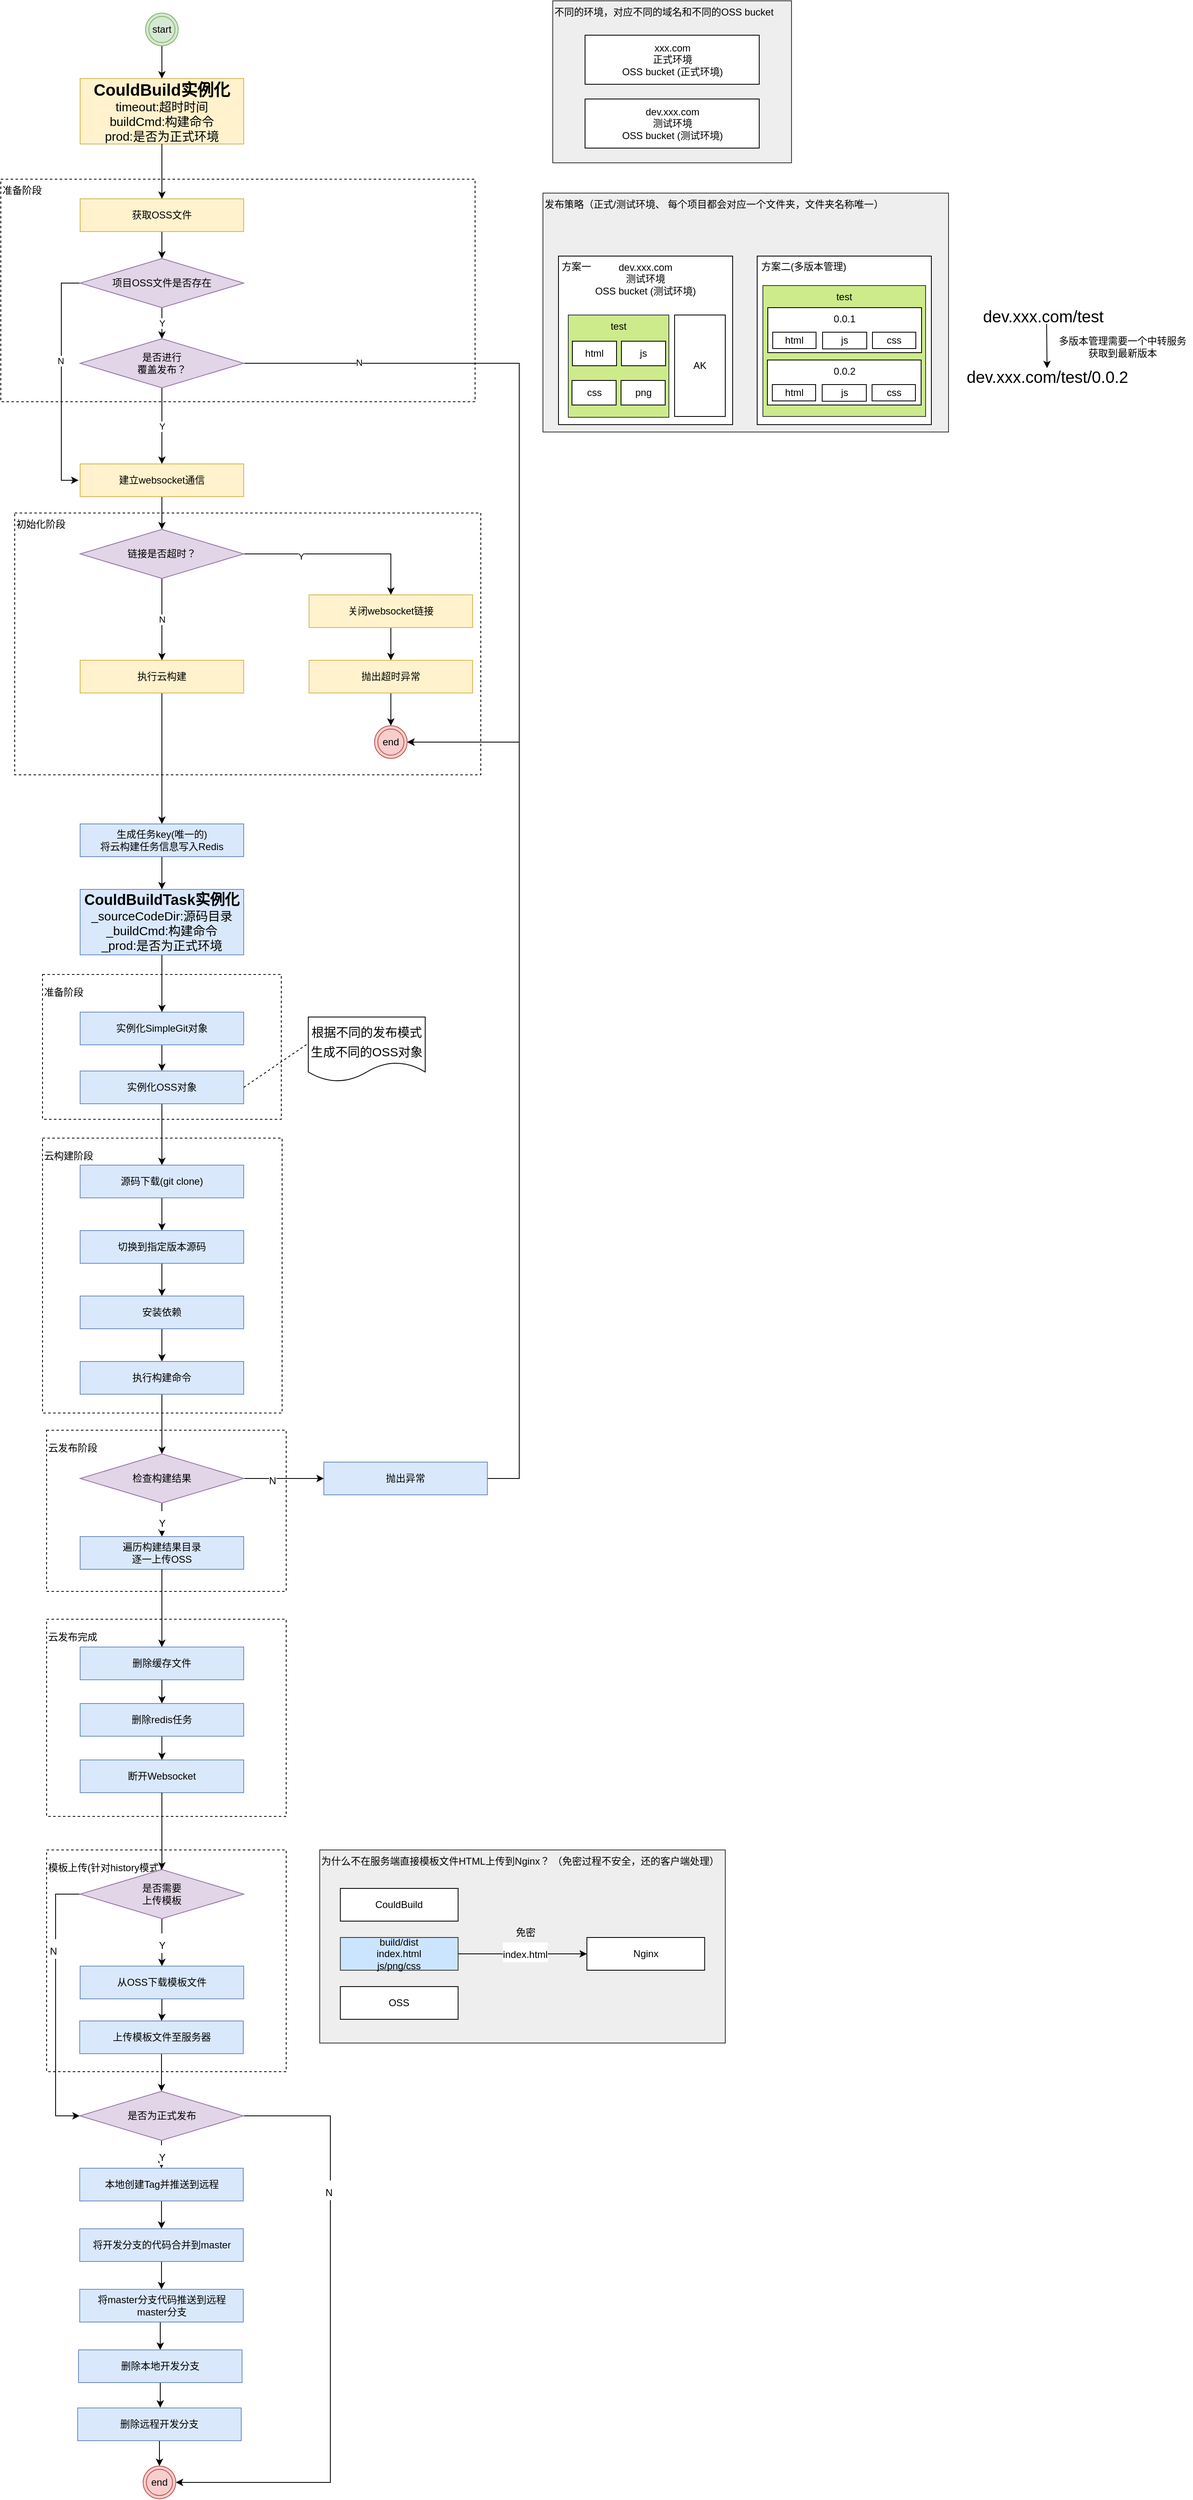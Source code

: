 <mxfile version="13.6.2" type="device" pages="2"><diagram id="IBQZI41ahbL6v4eiihAE" name="Page-1"><mxGraphModel dx="1463" dy="834" grid="0" gridSize="10" guides="1" tooltips="1" connect="1" arrows="1" fold="1" page="1" pageScale="1" pageWidth="827" pageHeight="1169" math="0" shadow="0"><root><mxCell id="0"/><mxCell id="1" parent="0"/><mxCell id="qSnYGOkir1fBpxPiwANk-56" value="&lt;span style=&quot;font-size: 12px&quot;&gt;云发布阶段&lt;/span&gt;" style="rounded=0;whiteSpace=wrap;html=1;dashed=1;fontSize=20;align=left;verticalAlign=top;" vertex="1" parent="1"><mxGeometry x="159" y="1772" width="293" height="197" as="geometry"/></mxCell><mxCell id="qSnYGOkir1fBpxPiwANk-53" value="&lt;font style=&quot;font-size: 12px ; line-height: 0%&quot;&gt;云构建阶段&lt;/font&gt;" style="rounded=0;whiteSpace=wrap;html=1;dashed=1;fontSize=20;align=left;verticalAlign=top;" vertex="1" parent="1"><mxGeometry x="154" y="1415" width="293" height="336" as="geometry"/></mxCell><mxCell id="qSnYGOkir1fBpxPiwANk-46" value="&lt;font style=&quot;font-size: 12px&quot;&gt;准备阶段&lt;/font&gt;" style="rounded=0;whiteSpace=wrap;html=1;fontSize=20;align=left;dashed=1;verticalAlign=top;" vertex="1" parent="1"><mxGeometry x="154" y="1215" width="292" height="177" as="geometry"/></mxCell><mxCell id="qSnYGOkir1fBpxPiwANk-4" value="不同的环境，对应不同的域名和不同的OSS bucket" style="rounded=0;whiteSpace=wrap;html=1;align=left;verticalAlign=top;fillColor=#eeeeee;strokeColor=#36393d;" vertex="1" parent="1"><mxGeometry x="778" y="25" width="292" height="198" as="geometry"/></mxCell><mxCell id="m2YZCSiyMXtV6KDsE4Pd-18" value="初始化阶段" style="rounded=0;whiteSpace=wrap;html=1;align=left;verticalAlign=top;dashed=1;" parent="1" vertex="1"><mxGeometry x="120" y="651" width="570" height="320" as="geometry"/></mxCell><mxCell id="m2YZCSiyMXtV6KDsE4Pd-10" value="" style="edgeStyle=orthogonalEdgeStyle;rounded=0;orthogonalLoop=1;jettySize=auto;html=1;" parent="1" source="m2YZCSiyMXtV6KDsE4Pd-1" target="m2YZCSiyMXtV6KDsE4Pd-2" edge="1"><mxGeometry relative="1" as="geometry"/></mxCell><mxCell id="m2YZCSiyMXtV6KDsE4Pd-1" value="start" style="ellipse;shape=doubleEllipse;whiteSpace=wrap;html=1;aspect=fixed;fillColor=#d5e8d4;strokeColor=#82b366;" parent="1" vertex="1"><mxGeometry x="280" y="40" width="40" height="40" as="geometry"/></mxCell><mxCell id="m2YZCSiyMXtV6KDsE4Pd-2" value="&lt;font&gt;&lt;b style=&quot;font-size: 20px&quot;&gt;CouldBuild实例化&lt;/b&gt;&lt;br&gt;&lt;font style=&quot;font-size: 15px&quot;&gt;timeout:超时时间&lt;br&gt;&lt;/font&gt;&lt;span style=&quot;font-size: 15px&quot;&gt;buildCmd:构建命令&lt;br&gt;&lt;/span&gt;&lt;font style=&quot;font-size: 15px&quot;&gt;prod:是否为正式环境&lt;/font&gt;&lt;br&gt;&lt;/font&gt;" style="rounded=0;whiteSpace=wrap;html=1;fillColor=#fff2cc;strokeColor=#d6b656;" parent="1" vertex="1"><mxGeometry x="200" y="120" width="200" height="80" as="geometry"/></mxCell><mxCell id="m2YZCSiyMXtV6KDsE4Pd-12" value="" style="edgeStyle=orthogonalEdgeStyle;rounded=0;orthogonalLoop=1;jettySize=auto;html=1;" parent="1" source="m2YZCSiyMXtV6KDsE4Pd-3" target="m2YZCSiyMXtV6KDsE4Pd-4" edge="1"><mxGeometry relative="1" as="geometry"/></mxCell><mxCell id="m2YZCSiyMXtV6KDsE4Pd-3" value="建立websocket通信" style="rounded=0;whiteSpace=wrap;html=1;fillColor=#fff2cc;strokeColor=#d6b656;" parent="1" vertex="1"><mxGeometry x="200" y="591" width="200" height="40" as="geometry"/></mxCell><mxCell id="m2YZCSiyMXtV6KDsE4Pd-13" value="N" style="edgeStyle=orthogonalEdgeStyle;rounded=0;orthogonalLoop=1;jettySize=auto;html=1;" parent="1" source="m2YZCSiyMXtV6KDsE4Pd-4" target="m2YZCSiyMXtV6KDsE4Pd-9" edge="1"><mxGeometry relative="1" as="geometry"/></mxCell><mxCell id="m2YZCSiyMXtV6KDsE4Pd-14" style="edgeStyle=orthogonalEdgeStyle;rounded=0;orthogonalLoop=1;jettySize=auto;html=1;exitX=1;exitY=0.5;exitDx=0;exitDy=0;" parent="1" source="m2YZCSiyMXtV6KDsE4Pd-4" target="m2YZCSiyMXtV6KDsE4Pd-5" edge="1"><mxGeometry relative="1" as="geometry"/></mxCell><mxCell id="m2YZCSiyMXtV6KDsE4Pd-17" value="Y" style="edgeLabel;html=1;align=center;verticalAlign=middle;resizable=0;points=[];" parent="m2YZCSiyMXtV6KDsE4Pd-14" vertex="1" connectable="0"><mxGeometry x="-0.393" y="-3" relative="1" as="geometry"><mxPoint as="offset"/></mxGeometry></mxCell><mxCell id="m2YZCSiyMXtV6KDsE4Pd-4" value="链接是否超时？" style="rhombus;whiteSpace=wrap;html=1;fillColor=#e1d5e7;strokeColor=#9673a6;" parent="1" vertex="1"><mxGeometry x="200" y="671" width="200" height="60" as="geometry"/></mxCell><mxCell id="m2YZCSiyMXtV6KDsE4Pd-15" value="" style="edgeStyle=orthogonalEdgeStyle;rounded=0;orthogonalLoop=1;jettySize=auto;html=1;" parent="1" source="m2YZCSiyMXtV6KDsE4Pd-5" target="m2YZCSiyMXtV6KDsE4Pd-6" edge="1"><mxGeometry relative="1" as="geometry"/></mxCell><mxCell id="m2YZCSiyMXtV6KDsE4Pd-5" value="关闭websocket链接" style="rounded=0;whiteSpace=wrap;html=1;fillColor=#fff2cc;strokeColor=#d6b656;" parent="1" vertex="1"><mxGeometry x="480" y="751" width="200" height="40" as="geometry"/></mxCell><mxCell id="m2YZCSiyMXtV6KDsE4Pd-16" value="" style="edgeStyle=orthogonalEdgeStyle;rounded=0;orthogonalLoop=1;jettySize=auto;html=1;" parent="1" source="m2YZCSiyMXtV6KDsE4Pd-6" target="m2YZCSiyMXtV6KDsE4Pd-7" edge="1"><mxGeometry relative="1" as="geometry"/></mxCell><mxCell id="m2YZCSiyMXtV6KDsE4Pd-6" value="抛出超时异常" style="rounded=0;whiteSpace=wrap;html=1;fillColor=#fff2cc;strokeColor=#d6b656;" parent="1" vertex="1"><mxGeometry x="480" y="831" width="200" height="40" as="geometry"/></mxCell><mxCell id="m2YZCSiyMXtV6KDsE4Pd-7" value="end" style="ellipse;shape=doubleEllipse;whiteSpace=wrap;html=1;aspect=fixed;fillColor=#f8cecc;strokeColor=#b85450;" parent="1" vertex="1"><mxGeometry x="560" y="911" width="40" height="40" as="geometry"/></mxCell><mxCell id="m2YZCSiyMXtV6KDsE4Pd-27" style="edgeStyle=orthogonalEdgeStyle;rounded=0;orthogonalLoop=1;jettySize=auto;html=1;exitX=0.5;exitY=1;exitDx=0;exitDy=0;" parent="1" source="m2YZCSiyMXtV6KDsE4Pd-9" target="m2YZCSiyMXtV6KDsE4Pd-19" edge="1"><mxGeometry relative="1" as="geometry"/></mxCell><mxCell id="m2YZCSiyMXtV6KDsE4Pd-9" value="执行云构建" style="rounded=0;whiteSpace=wrap;html=1;fillColor=#fff2cc;strokeColor=#d6b656;" parent="1" vertex="1"><mxGeometry x="200" y="831" width="200" height="40" as="geometry"/></mxCell><mxCell id="m2YZCSiyMXtV6KDsE4Pd-28" value="" style="edgeStyle=orthogonalEdgeStyle;rounded=0;orthogonalLoop=1;jettySize=auto;html=1;" parent="1" source="m2YZCSiyMXtV6KDsE4Pd-19" target="m2YZCSiyMXtV6KDsE4Pd-20" edge="1"><mxGeometry relative="1" as="geometry"/></mxCell><mxCell id="m2YZCSiyMXtV6KDsE4Pd-19" value="生成任务key(唯一的)&lt;br&gt;将云构建任务信息写入Redis" style="rounded=0;whiteSpace=wrap;html=1;fillColor=#dae8fc;strokeColor=#6c8ebf;" parent="1" vertex="1"><mxGeometry x="200" y="1031" width="200" height="40" as="geometry"/></mxCell><mxCell id="m2YZCSiyMXtV6KDsE4Pd-29" value="" style="edgeStyle=orthogonalEdgeStyle;rounded=0;orthogonalLoop=1;jettySize=auto;html=1;" parent="1" source="m2YZCSiyMXtV6KDsE4Pd-20" target="m2YZCSiyMXtV6KDsE4Pd-21" edge="1"><mxGeometry relative="1" as="geometry"/></mxCell><mxCell id="m2YZCSiyMXtV6KDsE4Pd-20" value="&lt;font&gt;&lt;b&gt;&lt;font style=&quot;font-size: 18px&quot;&gt;CouldBuildTask实例化&lt;/font&gt;&lt;/b&gt;&lt;br&gt;&lt;font style=&quot;font-size: 15px&quot;&gt;_sourceCodeDir:源码目录&lt;br&gt;&lt;/font&gt;&lt;span style=&quot;font-size: 15px&quot;&gt;_buildCmd:构建命令&lt;br&gt;&lt;/span&gt;&lt;font style=&quot;font-size: 15px&quot;&gt;_prod:是否为正式环境&lt;/font&gt;&lt;br&gt;&lt;/font&gt;" style="rounded=0;whiteSpace=wrap;html=1;fillColor=#dae8fc;strokeColor=#6c8ebf;" parent="1" vertex="1"><mxGeometry x="200" y="1111" width="200" height="80" as="geometry"/></mxCell><mxCell id="qSnYGOkir1fBpxPiwANk-52" style="edgeStyle=orthogonalEdgeStyle;rounded=0;orthogonalLoop=1;jettySize=auto;html=1;entryX=0.5;entryY=0;entryDx=0;entryDy=0;fontSize=20;" edge="1" parent="1" source="m2YZCSiyMXtV6KDsE4Pd-21" target="qSnYGOkir1fBpxPiwANk-44"><mxGeometry relative="1" as="geometry"/></mxCell><mxCell id="m2YZCSiyMXtV6KDsE4Pd-21" value="实例化SimpleGit对象" style="rounded=0;whiteSpace=wrap;html=1;fillColor=#dae8fc;strokeColor=#6c8ebf;" parent="1" vertex="1"><mxGeometry x="200" y="1261" width="200" height="40" as="geometry"/></mxCell><mxCell id="m2YZCSiyMXtV6KDsE4Pd-31" value="" style="edgeStyle=orthogonalEdgeStyle;rounded=0;orthogonalLoop=1;jettySize=auto;html=1;" parent="1" source="m2YZCSiyMXtV6KDsE4Pd-22" target="m2YZCSiyMXtV6KDsE4Pd-23" edge="1"><mxGeometry relative="1" as="geometry"/></mxCell><mxCell id="m2YZCSiyMXtV6KDsE4Pd-22" value="源码下载(git clone)" style="rounded=0;whiteSpace=wrap;html=1;fillColor=#dae8fc;strokeColor=#6c8ebf;" parent="1" vertex="1"><mxGeometry x="200" y="1448" width="200" height="40" as="geometry"/></mxCell><mxCell id="m2YZCSiyMXtV6KDsE4Pd-32" value="" style="edgeStyle=orthogonalEdgeStyle;rounded=0;orthogonalLoop=1;jettySize=auto;html=1;" parent="1" source="m2YZCSiyMXtV6KDsE4Pd-23" target="m2YZCSiyMXtV6KDsE4Pd-24" edge="1"><mxGeometry relative="1" as="geometry"/></mxCell><mxCell id="m2YZCSiyMXtV6KDsE4Pd-23" value="切换到指定版本源码" style="rounded=0;whiteSpace=wrap;html=1;fillColor=#dae8fc;strokeColor=#6c8ebf;" parent="1" vertex="1"><mxGeometry x="200" y="1528" width="200" height="40" as="geometry"/></mxCell><mxCell id="m2YZCSiyMXtV6KDsE4Pd-33" value="" style="edgeStyle=orthogonalEdgeStyle;rounded=0;orthogonalLoop=1;jettySize=auto;html=1;" parent="1" source="m2YZCSiyMXtV6KDsE4Pd-24" target="m2YZCSiyMXtV6KDsE4Pd-25" edge="1"><mxGeometry relative="1" as="geometry"/></mxCell><mxCell id="m2YZCSiyMXtV6KDsE4Pd-24" value="安装依赖" style="rounded=0;whiteSpace=wrap;html=1;fillColor=#dae8fc;strokeColor=#6c8ebf;" parent="1" vertex="1"><mxGeometry x="200" y="1608" width="200" height="40" as="geometry"/></mxCell><mxCell id="qSnYGOkir1fBpxPiwANk-57" style="edgeStyle=orthogonalEdgeStyle;rounded=0;orthogonalLoop=1;jettySize=auto;html=1;fontSize=20;" edge="1" parent="1" source="m2YZCSiyMXtV6KDsE4Pd-25" target="qSnYGOkir1fBpxPiwANk-54"><mxGeometry relative="1" as="geometry"/></mxCell><mxCell id="m2YZCSiyMXtV6KDsE4Pd-25" value="执行构建命令" style="rounded=0;whiteSpace=wrap;html=1;fillColor=#dae8fc;strokeColor=#6c8ebf;" parent="1" vertex="1"><mxGeometry x="200" y="1688" width="200" height="40" as="geometry"/></mxCell><mxCell id="qSnYGOkir1fBpxPiwANk-1" value="xxx.com&lt;br&gt;正式环境&lt;br&gt;OSS bucket (正式环境)" style="rounded=0;whiteSpace=wrap;html=1;" vertex="1" parent="1"><mxGeometry x="817.5" y="67" width="213" height="60" as="geometry"/></mxCell><mxCell id="qSnYGOkir1fBpxPiwANk-3" value="dev.xxx.com&lt;br&gt;测试环境&lt;br&gt;OSS bucket (测试环境)" style="rounded=0;whiteSpace=wrap;html=1;" vertex="1" parent="1"><mxGeometry x="817.5" y="145" width="213" height="60" as="geometry"/></mxCell><mxCell id="qSnYGOkir1fBpxPiwANk-5" value="准备阶段" style="rounded=0;whiteSpace=wrap;html=1;align=left;verticalAlign=top;dashed=1;" vertex="1" parent="1"><mxGeometry x="103" y="243" width="580" height="272" as="geometry"/></mxCell><mxCell id="qSnYGOkir1fBpxPiwANk-11" value="" style="edgeStyle=orthogonalEdgeStyle;rounded=0;orthogonalLoop=1;jettySize=auto;html=1;" edge="1" parent="1" source="qSnYGOkir1fBpxPiwANk-6" target="qSnYGOkir1fBpxPiwANk-8"><mxGeometry relative="1" as="geometry"/></mxCell><mxCell id="qSnYGOkir1fBpxPiwANk-6" value="获取OSS文件" style="rounded=0;whiteSpace=wrap;html=1;fillColor=#fff2cc;strokeColor=#d6b656;" vertex="1" parent="1"><mxGeometry x="200" y="267" width="200" height="40" as="geometry"/></mxCell><mxCell id="qSnYGOkir1fBpxPiwANk-7" style="edgeStyle=orthogonalEdgeStyle;rounded=0;orthogonalLoop=1;jettySize=auto;html=1;entryX=0.5;entryY=0;entryDx=0;entryDy=0;" edge="1" parent="1" source="m2YZCSiyMXtV6KDsE4Pd-2" target="qSnYGOkir1fBpxPiwANk-6"><mxGeometry relative="1" as="geometry"/></mxCell><mxCell id="qSnYGOkir1fBpxPiwANk-10" value="Y" style="edgeStyle=orthogonalEdgeStyle;rounded=0;orthogonalLoop=1;jettySize=auto;html=1;" edge="1" parent="1" source="qSnYGOkir1fBpxPiwANk-8" target="qSnYGOkir1fBpxPiwANk-9"><mxGeometry relative="1" as="geometry"/></mxCell><mxCell id="qSnYGOkir1fBpxPiwANk-12" style="edgeStyle=orthogonalEdgeStyle;rounded=0;orthogonalLoop=1;jettySize=auto;html=1;" edge="1" parent="1" source="qSnYGOkir1fBpxPiwANk-8"><mxGeometry relative="1" as="geometry"><mxPoint x="198" y="611" as="targetPoint"/><Array as="points"><mxPoint x="177" y="370"/><mxPoint x="177" y="611"/><mxPoint x="198" y="611"/></Array></mxGeometry></mxCell><mxCell id="qSnYGOkir1fBpxPiwANk-14" value="N" style="edgeLabel;html=1;align=center;verticalAlign=middle;resizable=0;points=[];" vertex="1" connectable="0" parent="qSnYGOkir1fBpxPiwANk-12"><mxGeometry x="-0.177" y="-1" relative="1" as="geometry"><mxPoint as="offset"/></mxGeometry></mxCell><mxCell id="qSnYGOkir1fBpxPiwANk-8" value="项目OSS文件是否存在" style="rhombus;whiteSpace=wrap;html=1;fillColor=#e1d5e7;strokeColor=#9673a6;" vertex="1" parent="1"><mxGeometry x="200" y="340" width="200" height="60" as="geometry"/></mxCell><mxCell id="qSnYGOkir1fBpxPiwANk-13" value="Y" style="edgeStyle=orthogonalEdgeStyle;rounded=0;orthogonalLoop=1;jettySize=auto;html=1;entryX=0.5;entryY=0;entryDx=0;entryDy=0;" edge="1" parent="1" source="qSnYGOkir1fBpxPiwANk-9" target="m2YZCSiyMXtV6KDsE4Pd-3"><mxGeometry relative="1" as="geometry"/></mxCell><mxCell id="qSnYGOkir1fBpxPiwANk-15" style="edgeStyle=orthogonalEdgeStyle;rounded=0;orthogonalLoop=1;jettySize=auto;html=1;entryX=1;entryY=0.5;entryDx=0;entryDy=0;" edge="1" parent="1" source="qSnYGOkir1fBpxPiwANk-9" target="m2YZCSiyMXtV6KDsE4Pd-7"><mxGeometry relative="1" as="geometry"><Array as="points"><mxPoint x="737" y="468"/><mxPoint x="737" y="931"/></Array></mxGeometry></mxCell><mxCell id="qSnYGOkir1fBpxPiwANk-16" value="N" style="edgeLabel;html=1;align=center;verticalAlign=middle;resizable=0;points=[];" vertex="1" connectable="0" parent="qSnYGOkir1fBpxPiwANk-15"><mxGeometry x="-0.7" y="1" relative="1" as="geometry"><mxPoint as="offset"/></mxGeometry></mxCell><mxCell id="qSnYGOkir1fBpxPiwANk-9" value="是否进行&lt;br&gt;覆盖发布？" style="rhombus;whiteSpace=wrap;html=1;fillColor=#e1d5e7;strokeColor=#9673a6;" vertex="1" parent="1"><mxGeometry x="200" y="438" width="200" height="60" as="geometry"/></mxCell><mxCell id="qSnYGOkir1fBpxPiwANk-17" value="发布策略（正式/测试环境、 每个项目都会对应一个文件夹，文件夹名称唯一）" style="rounded=0;whiteSpace=wrap;html=1;align=left;verticalAlign=top;fillColor=#eeeeee;strokeColor=#36393d;" vertex="1" parent="1"><mxGeometry x="766" y="260" width="496" height="292" as="geometry"/></mxCell><mxCell id="qSnYGOkir1fBpxPiwANk-18" value="dev.xxx.com&lt;br&gt;测试环境&lt;br&gt;OSS bucket (测试环境)" style="rounded=0;whiteSpace=wrap;html=1;verticalAlign=top;align=center;" vertex="1" parent="1"><mxGeometry x="785" y="337" width="213" height="206" as="geometry"/></mxCell><mxCell id="qSnYGOkir1fBpxPiwANk-19" value="方案一" style="text;html=1;strokeColor=none;fillColor=none;align=center;verticalAlign=middle;whiteSpace=wrap;rounded=0;" vertex="1" parent="1"><mxGeometry x="787" y="340" width="40" height="20" as="geometry"/></mxCell><mxCell id="qSnYGOkir1fBpxPiwANk-20" value="test" style="rounded=0;whiteSpace=wrap;html=1;align=center;verticalAlign=top;fillColor=#cdeb8b;strokeColor=#36393d;" vertex="1" parent="1"><mxGeometry x="797" y="409" width="123" height="125" as="geometry"/></mxCell><mxCell id="qSnYGOkir1fBpxPiwANk-21" value="html" style="rounded=0;whiteSpace=wrap;html=1;align=center;" vertex="1" parent="1"><mxGeometry x="802" y="441" width="54" height="30" as="geometry"/></mxCell><mxCell id="qSnYGOkir1fBpxPiwANk-22" value="js" style="rounded=0;whiteSpace=wrap;html=1;align=center;" vertex="1" parent="1"><mxGeometry x="862" y="441" width="54" height="30" as="geometry"/></mxCell><mxCell id="qSnYGOkir1fBpxPiwANk-23" value="css" style="rounded=0;whiteSpace=wrap;html=1;align=center;" vertex="1" parent="1"><mxGeometry x="801.5" y="489" width="54" height="30" as="geometry"/></mxCell><mxCell id="qSnYGOkir1fBpxPiwANk-24" value="png" style="rounded=0;whiteSpace=wrap;html=1;align=center;" vertex="1" parent="1"><mxGeometry x="861.5" y="489" width="54" height="30" as="geometry"/></mxCell><mxCell id="qSnYGOkir1fBpxPiwANk-25" value="AK" style="rounded=0;whiteSpace=wrap;html=1;align=center;" vertex="1" parent="1"><mxGeometry x="927" y="409" width="62" height="124" as="geometry"/></mxCell><mxCell id="qSnYGOkir1fBpxPiwANk-26" value="" style="rounded=0;whiteSpace=wrap;html=1;verticalAlign=top;align=center;" vertex="1" parent="1"><mxGeometry x="1028" y="337" width="213" height="206" as="geometry"/></mxCell><mxCell id="qSnYGOkir1fBpxPiwANk-27" value="方案二(多版本管理)" style="text;html=1;strokeColor=none;fillColor=none;align=left;verticalAlign=middle;whiteSpace=wrap;rounded=0;" vertex="1" parent="1"><mxGeometry x="1030.5" y="340" width="208.5" height="20" as="geometry"/></mxCell><mxCell id="qSnYGOkir1fBpxPiwANk-28" value="test" style="rounded=0;whiteSpace=wrap;html=1;align=center;verticalAlign=top;fillColor=#cdeb8b;strokeColor=#36393d;" vertex="1" parent="1"><mxGeometry x="1035" y="373" width="199" height="160" as="geometry"/></mxCell><mxCell id="qSnYGOkir1fBpxPiwANk-30" value="0.0.1" style="rounded=0;whiteSpace=wrap;html=1;align=center;verticalAlign=top;" vertex="1" parent="1"><mxGeometry x="1041" y="400" width="188" height="55" as="geometry"/></mxCell><mxCell id="qSnYGOkir1fBpxPiwANk-32" value="html" style="rounded=0;whiteSpace=wrap;html=1;align=center;" vertex="1" parent="1"><mxGeometry x="1047" y="430" width="53" height="20" as="geometry"/></mxCell><mxCell id="qSnYGOkir1fBpxPiwANk-33" value="js" style="rounded=0;whiteSpace=wrap;html=1;align=center;" vertex="1" parent="1"><mxGeometry x="1108" y="430" width="54" height="20.38" as="geometry"/></mxCell><mxCell id="qSnYGOkir1fBpxPiwANk-34" value="css" style="rounded=0;whiteSpace=wrap;html=1;align=center;" vertex="1" parent="1"><mxGeometry x="1169" y="430" width="53" height="20" as="geometry"/></mxCell><mxCell id="qSnYGOkir1fBpxPiwANk-36" value="0.0.2" style="rounded=0;whiteSpace=wrap;html=1;align=center;verticalAlign=top;" vertex="1" parent="1"><mxGeometry x="1040.5" y="464" width="188" height="55" as="geometry"/></mxCell><mxCell id="qSnYGOkir1fBpxPiwANk-37" value="html" style="rounded=0;whiteSpace=wrap;html=1;align=center;" vertex="1" parent="1"><mxGeometry x="1046.5" y="494" width="53" height="20" as="geometry"/></mxCell><mxCell id="qSnYGOkir1fBpxPiwANk-38" value="js" style="rounded=0;whiteSpace=wrap;html=1;align=center;" vertex="1" parent="1"><mxGeometry x="1107.5" y="494" width="54" height="20.38" as="geometry"/></mxCell><mxCell id="qSnYGOkir1fBpxPiwANk-39" value="css" style="rounded=0;whiteSpace=wrap;html=1;align=center;" vertex="1" parent="1"><mxGeometry x="1168.5" y="494" width="53" height="20" as="geometry"/></mxCell><mxCell id="qSnYGOkir1fBpxPiwANk-40" value="多版本管理需要一个中转服务&lt;br&gt;获取到最新版本" style="text;html=1;strokeColor=none;fillColor=none;align=center;verticalAlign=middle;whiteSpace=wrap;rounded=0;" vertex="1" parent="1"><mxGeometry x="1390" y="438" width="170" height="20" as="geometry"/></mxCell><mxCell id="qSnYGOkir1fBpxPiwANk-41" value="dev.xxx.com/test" style="text;html=1;strokeColor=none;fillColor=none;align=center;verticalAlign=middle;whiteSpace=wrap;rounded=0;fontSize=20;" vertex="1" parent="1"><mxGeometry x="1309" y="400" width="138" height="20" as="geometry"/></mxCell><mxCell id="qSnYGOkir1fBpxPiwANk-42" value="dev.xxx.com/test/0.0.2" style="text;html=1;strokeColor=none;fillColor=none;align=center;verticalAlign=middle;whiteSpace=wrap;rounded=0;fontSize=20;" vertex="1" parent="1"><mxGeometry x="1313.5" y="474" width="138" height="20" as="geometry"/></mxCell><mxCell id="qSnYGOkir1fBpxPiwANk-43" value="" style="endArrow=classic;html=1;fontSize=15;entryX=0.5;entryY=0;entryDx=0;entryDy=0;" edge="1" parent="1" target="qSnYGOkir1fBpxPiwANk-42"><mxGeometry width="50" height="50" relative="1" as="geometry"><mxPoint x="1382" y="420" as="sourcePoint"/><mxPoint x="1432" y="370" as="targetPoint"/></mxGeometry></mxCell><mxCell id="qSnYGOkir1fBpxPiwANk-51" style="edgeStyle=orthogonalEdgeStyle;rounded=0;orthogonalLoop=1;jettySize=auto;html=1;fontSize=20;" edge="1" parent="1" source="qSnYGOkir1fBpxPiwANk-44" target="m2YZCSiyMXtV6KDsE4Pd-22"><mxGeometry relative="1" as="geometry"/></mxCell><mxCell id="qSnYGOkir1fBpxPiwANk-44" value="实例化OSS对象" style="rounded=0;whiteSpace=wrap;html=1;fillColor=#dae8fc;strokeColor=#6c8ebf;" vertex="1" parent="1"><mxGeometry x="200" y="1333" width="200" height="40" as="geometry"/></mxCell><mxCell id="qSnYGOkir1fBpxPiwANk-45" value="&lt;font style=&quot;font-size: 15px&quot;&gt;根据不同的发布模式生成不同的OSS对象&lt;/font&gt;" style="shape=document;whiteSpace=wrap;html=1;boundedLbl=1;fontSize=20;align=center;" vertex="1" parent="1"><mxGeometry x="479" y="1267" width="143" height="79" as="geometry"/></mxCell><mxCell id="qSnYGOkir1fBpxPiwANk-48" value="" style="endArrow=none;html=1;fontSize=20;entryX=-0.01;entryY=0.42;entryDx=0;entryDy=0;entryPerimeter=0;exitX=1;exitY=0.5;exitDx=0;exitDy=0;dashed=1;" edge="1" parent="1" source="qSnYGOkir1fBpxPiwANk-44" target="qSnYGOkir1fBpxPiwANk-45"><mxGeometry width="50" height="50" relative="1" as="geometry"><mxPoint x="412" y="1372" as="sourcePoint"/><mxPoint x="462" y="1322" as="targetPoint"/></mxGeometry></mxCell><mxCell id="qSnYGOkir1fBpxPiwANk-50" value="" style="edgeStyle=orthogonalEdgeStyle;rounded=0;orthogonalLoop=1;jettySize=auto;html=1;fontSize=20;strokeColor=none;" edge="1" parent="1" source="qSnYGOkir1fBpxPiwANk-44" target="m2YZCSiyMXtV6KDsE4Pd-22"><mxGeometry relative="1" as="geometry"/></mxCell><mxCell id="qSnYGOkir1fBpxPiwANk-59" value="&lt;span style=&quot;font-size: 12px&quot;&gt;Y&lt;/span&gt;" style="edgeStyle=orthogonalEdgeStyle;rounded=0;orthogonalLoop=1;jettySize=auto;html=1;fontSize=20;" edge="1" parent="1" source="qSnYGOkir1fBpxPiwANk-54" target="qSnYGOkir1fBpxPiwANk-55"><mxGeometry relative="1" as="geometry"/></mxCell><mxCell id="qSnYGOkir1fBpxPiwANk-61" style="edgeStyle=orthogonalEdgeStyle;rounded=0;orthogonalLoop=1;jettySize=auto;html=1;entryX=0;entryY=0.5;entryDx=0;entryDy=0;fontSize=20;" edge="1" parent="1" source="qSnYGOkir1fBpxPiwANk-54" target="qSnYGOkir1fBpxPiwANk-60"><mxGeometry relative="1" as="geometry"/></mxCell><mxCell id="qSnYGOkir1fBpxPiwANk-62" value="&lt;font style=&quot;font-size: 12px&quot;&gt;N&lt;/font&gt;" style="edgeLabel;html=1;align=center;verticalAlign=middle;resizable=0;points=[];fontSize=20;" vertex="1" connectable="0" parent="qSnYGOkir1fBpxPiwANk-61"><mxGeometry x="-0.298" y="1" relative="1" as="geometry"><mxPoint as="offset"/></mxGeometry></mxCell><mxCell id="qSnYGOkir1fBpxPiwANk-54" value="检查构建结果" style="rhombus;whiteSpace=wrap;html=1;fillColor=#e1d5e7;strokeColor=#9673a6;" vertex="1" parent="1"><mxGeometry x="200" y="1801" width="200" height="60" as="geometry"/></mxCell><mxCell id="qSnYGOkir1fBpxPiwANk-55" value="遍历构建结果目录&lt;br&gt;逐一上传OSS" style="rounded=0;whiteSpace=wrap;html=1;fillColor=#dae8fc;strokeColor=#6c8ebf;" vertex="1" parent="1"><mxGeometry x="200" y="1902" width="200" height="40" as="geometry"/></mxCell><mxCell id="qSnYGOkir1fBpxPiwANk-63" style="edgeStyle=orthogonalEdgeStyle;rounded=0;orthogonalLoop=1;jettySize=auto;html=1;fontSize=20;" edge="1" parent="1" source="qSnYGOkir1fBpxPiwANk-60" target="m2YZCSiyMXtV6KDsE4Pd-7"><mxGeometry relative="1" as="geometry"><Array as="points"><mxPoint x="737" y="1831"/><mxPoint x="737" y="931"/></Array></mxGeometry></mxCell><mxCell id="qSnYGOkir1fBpxPiwANk-60" value="抛出异常" style="rounded=0;whiteSpace=wrap;html=1;fillColor=#dae8fc;strokeColor=#6c8ebf;" vertex="1" parent="1"><mxGeometry x="498" y="1811" width="200" height="40" as="geometry"/></mxCell><mxCell id="qSnYGOkir1fBpxPiwANk-64" value="&lt;span style=&quot;font-size: 12px&quot;&gt;云发布完成&lt;/span&gt;" style="rounded=0;whiteSpace=wrap;html=1;dashed=1;fontSize=20;align=left;verticalAlign=top;" vertex="1" parent="1"><mxGeometry x="159" y="2003" width="293" height="241" as="geometry"/></mxCell><mxCell id="qSnYGOkir1fBpxPiwANk-70" style="edgeStyle=orthogonalEdgeStyle;rounded=0;orthogonalLoop=1;jettySize=auto;html=1;exitX=0.5;exitY=1;exitDx=0;exitDy=0;fontSize=20;" edge="1" parent="1" source="qSnYGOkir1fBpxPiwANk-65" target="qSnYGOkir1fBpxPiwANk-66"><mxGeometry relative="1" as="geometry"/></mxCell><mxCell id="qSnYGOkir1fBpxPiwANk-65" value="删除缓存文件" style="rounded=0;whiteSpace=wrap;html=1;fillColor=#dae8fc;strokeColor=#6c8ebf;" vertex="1" parent="1"><mxGeometry x="200" y="2037" width="200" height="40" as="geometry"/></mxCell><mxCell id="qSnYGOkir1fBpxPiwANk-71" value="" style="edgeStyle=orthogonalEdgeStyle;rounded=0;orthogonalLoop=1;jettySize=auto;html=1;fontSize=20;" edge="1" parent="1" source="qSnYGOkir1fBpxPiwANk-66" target="qSnYGOkir1fBpxPiwANk-67"><mxGeometry relative="1" as="geometry"/></mxCell><mxCell id="qSnYGOkir1fBpxPiwANk-66" value="删除redis任务" style="rounded=0;whiteSpace=wrap;html=1;fillColor=#dae8fc;strokeColor=#6c8ebf;" vertex="1" parent="1"><mxGeometry x="200" y="2106" width="200" height="40" as="geometry"/></mxCell><mxCell id="qSnYGOkir1fBpxPiwANk-67" value="断开Websocket" style="rounded=0;whiteSpace=wrap;html=1;fillColor=#dae8fc;strokeColor=#6c8ebf;" vertex="1" parent="1"><mxGeometry x="200" y="2175" width="200" height="40" as="geometry"/></mxCell><mxCell id="qSnYGOkir1fBpxPiwANk-68" style="edgeStyle=orthogonalEdgeStyle;rounded=0;orthogonalLoop=1;jettySize=auto;html=1;fontSize=20;" edge="1" parent="1" source="qSnYGOkir1fBpxPiwANk-55" target="qSnYGOkir1fBpxPiwANk-65"><mxGeometry relative="1" as="geometry"/></mxCell><mxCell id="qSnYGOkir1fBpxPiwANk-72" value="&lt;span style=&quot;font-size: 12px&quot;&gt;模板上传(针对history模式)&lt;/span&gt;" style="rounded=0;whiteSpace=wrap;html=1;dashed=1;fontSize=20;align=left;verticalAlign=top;" vertex="1" parent="1"><mxGeometry x="159" y="2285" width="293" height="271" as="geometry"/></mxCell><mxCell id="qSnYGOkir1fBpxPiwANk-78" value="&lt;font style=&quot;font-size: 12px&quot;&gt;Y&lt;/font&gt;" style="edgeStyle=orthogonalEdgeStyle;rounded=0;orthogonalLoop=1;jettySize=auto;html=1;exitX=0.5;exitY=1;exitDx=0;exitDy=0;entryX=0.5;entryY=0;entryDx=0;entryDy=0;fontSize=20;" edge="1" parent="1" source="qSnYGOkir1fBpxPiwANk-73" target="qSnYGOkir1fBpxPiwANk-75"><mxGeometry relative="1" as="geometry"/></mxCell><mxCell id="qSnYGOkir1fBpxPiwANk-93" style="edgeStyle=orthogonalEdgeStyle;rounded=0;orthogonalLoop=1;jettySize=auto;html=1;entryX=0;entryY=0.5;entryDx=0;entryDy=0;fontSize=20;" edge="1" parent="1" source="qSnYGOkir1fBpxPiwANk-73" target="qSnYGOkir1fBpxPiwANk-92"><mxGeometry relative="1" as="geometry"><Array as="points"><mxPoint x="170" y="2339"/><mxPoint x="170" y="2610"/></Array></mxGeometry></mxCell><mxCell id="SbMf66g8NGsm5fZxXJFm-1" value="&lt;font style=&quot;font-size: 12px&quot;&gt;N&lt;/font&gt;" style="edgeLabel;html=1;align=center;verticalAlign=middle;resizable=0;points=[];fontSize=20;" vertex="1" connectable="0" parent="qSnYGOkir1fBpxPiwANk-93"><mxGeometry x="-0.422" y="-3" relative="1" as="geometry"><mxPoint as="offset"/></mxGeometry></mxCell><mxCell id="qSnYGOkir1fBpxPiwANk-73" value="是否需要&lt;br&gt;上传模板" style="rhombus;whiteSpace=wrap;html=1;fillColor=#e1d5e7;strokeColor=#9673a6;" vertex="1" parent="1"><mxGeometry x="200" y="2309" width="200" height="60" as="geometry"/></mxCell><mxCell id="qSnYGOkir1fBpxPiwANk-74" style="edgeStyle=orthogonalEdgeStyle;rounded=0;orthogonalLoop=1;jettySize=auto;html=1;fontSize=20;" edge="1" parent="1" source="qSnYGOkir1fBpxPiwANk-67" target="qSnYGOkir1fBpxPiwANk-73"><mxGeometry relative="1" as="geometry"/></mxCell><mxCell id="qSnYGOkir1fBpxPiwANk-79" style="edgeStyle=orthogonalEdgeStyle;rounded=0;orthogonalLoop=1;jettySize=auto;html=1;entryX=0.5;entryY=0;entryDx=0;entryDy=0;fontSize=20;" edge="1" parent="1" source="qSnYGOkir1fBpxPiwANk-75" target="qSnYGOkir1fBpxPiwANk-76"><mxGeometry relative="1" as="geometry"/></mxCell><mxCell id="qSnYGOkir1fBpxPiwANk-75" value="从OSS下载模板文件&lt;span style=&quot;color: rgba(0 , 0 , 0 , 0) ; font-family: monospace ; font-size: 0px&quot;&gt;%3CmxGraphModel%3E%3Croot%3E%3CmxCell%20id%3D%220%22%2F%3E%3CmxCell%20id%3D%221%22%20parent%3D%220%22%2F%3E%3CmxCell%20id%3D%222%22%20value%3D%22%E6%96%AD%E5%BC%80Websocket%22%20style%3D%22rounded%3D0%3BwhiteSpace%3Dwrap%3Bhtml%3D1%3BfillColor%3D%23dae8fc%3BstrokeColor%3D%236c8ebf%3B%22%20vertex%3D%221%22%20parent%3D%221%22%3E%3CmxGeometry%20x%3D%22200%22%20y%3D%222175%22%20width%3D%22200%22%20height%3D%2240%22%20as%3D%22geometry%22%2F%3E%3C%2FmxCell%3E%3C%2Froot%3E%3C%2FmxGraphModel%3E&lt;/span&gt;" style="rounded=0;whiteSpace=wrap;html=1;fillColor=#dae8fc;strokeColor=#6c8ebf;" vertex="1" parent="1"><mxGeometry x="200" y="2427" width="200" height="40" as="geometry"/></mxCell><mxCell id="SbMf66g8NGsm5fZxXJFm-2" style="edgeStyle=orthogonalEdgeStyle;rounded=0;orthogonalLoop=1;jettySize=auto;html=1;entryX=0.5;entryY=0;entryDx=0;entryDy=0;fontSize=20;" edge="1" parent="1" source="qSnYGOkir1fBpxPiwANk-76" target="qSnYGOkir1fBpxPiwANk-92"><mxGeometry relative="1" as="geometry"/></mxCell><mxCell id="qSnYGOkir1fBpxPiwANk-76" value="上传模板文件至服务器" style="rounded=0;whiteSpace=wrap;html=1;fillColor=#dae8fc;strokeColor=#6c8ebf;" vertex="1" parent="1"><mxGeometry x="199.5" y="2494" width="200" height="40" as="geometry"/></mxCell><mxCell id="qSnYGOkir1fBpxPiwANk-80" value="为什么不在服务端直接模板文件HTML上传到Nginx？ （免密过程不安全，还的客户端处理）" style="rounded=0;whiteSpace=wrap;html=1;align=left;verticalAlign=top;fillColor=#eeeeee;strokeColor=#36393d;" vertex="1" parent="1"><mxGeometry x="493" y="2285" width="496" height="236" as="geometry"/></mxCell><mxCell id="qSnYGOkir1fBpxPiwANk-82" value="CouldBuild" style="rounded=0;whiteSpace=wrap;html=1;" vertex="1" parent="1"><mxGeometry x="518.25" y="2332" width="144" height="40" as="geometry"/></mxCell><mxCell id="qSnYGOkir1fBpxPiwANk-87" value="" style="edgeStyle=orthogonalEdgeStyle;rounded=0;orthogonalLoop=1;jettySize=auto;html=1;fontSize=20;" edge="1" parent="1" source="qSnYGOkir1fBpxPiwANk-83" target="qSnYGOkir1fBpxPiwANk-86"><mxGeometry relative="1" as="geometry"/></mxCell><mxCell id="qSnYGOkir1fBpxPiwANk-88" value="&lt;font style=&quot;font-size: 12px&quot;&gt;index.html&lt;/font&gt;" style="edgeLabel;html=1;align=center;verticalAlign=middle;resizable=0;points=[];fontSize=20;" vertex="1" connectable="0" parent="qSnYGOkir1fBpxPiwANk-87"><mxGeometry x="-0.337" y="1" relative="1" as="geometry"><mxPoint x="29" y="-2" as="offset"/></mxGeometry></mxCell><mxCell id="qSnYGOkir1fBpxPiwANk-83" value="build/dist&lt;br&gt;index.html&lt;br&gt;js/png/css" style="rounded=0;whiteSpace=wrap;html=1;fillColor=#cce5ff;strokeColor=#36393d;" vertex="1" parent="1"><mxGeometry x="518.25" y="2392" width="144" height="40" as="geometry"/></mxCell><mxCell id="qSnYGOkir1fBpxPiwANk-84" value="OSS" style="rounded=0;whiteSpace=wrap;html=1;" vertex="1" parent="1"><mxGeometry x="518.25" y="2452" width="144" height="40" as="geometry"/></mxCell><mxCell id="qSnYGOkir1fBpxPiwANk-86" value="Nginx" style="rounded=0;whiteSpace=wrap;html=1;" vertex="1" parent="1"><mxGeometry x="819.75" y="2392" width="144" height="40" as="geometry"/></mxCell><mxCell id="qSnYGOkir1fBpxPiwANk-89" value="&lt;font style=&quot;font-size: 12px&quot;&gt;免密&lt;/font&gt;" style="text;html=1;strokeColor=none;fillColor=none;align=center;verticalAlign=middle;whiteSpace=wrap;rounded=0;dashed=1;fontSize=20;" vertex="1" parent="1"><mxGeometry x="712.25" y="2372" width="66" height="20" as="geometry"/></mxCell><mxCell id="SbMf66g8NGsm5fZxXJFm-4" value="&lt;font style=&quot;font-size: 12px&quot;&gt;Y&lt;/font&gt;" style="edgeStyle=orthogonalEdgeStyle;rounded=0;orthogonalLoop=1;jettySize=auto;html=1;fontSize=20;" edge="1" parent="1" source="qSnYGOkir1fBpxPiwANk-92" target="SbMf66g8NGsm5fZxXJFm-3"><mxGeometry relative="1" as="geometry"/></mxCell><mxCell id="SbMf66g8NGsm5fZxXJFm-17" style="edgeStyle=orthogonalEdgeStyle;rounded=0;orthogonalLoop=1;jettySize=auto;html=1;entryX=1;entryY=0.5;entryDx=0;entryDy=0;fontSize=20;" edge="1" parent="1" source="qSnYGOkir1fBpxPiwANk-92" target="SbMf66g8NGsm5fZxXJFm-15"><mxGeometry relative="1" as="geometry"><Array as="points"><mxPoint x="506" y="2610"/><mxPoint x="506" y="3058"/></Array></mxGeometry></mxCell><mxCell id="SbMf66g8NGsm5fZxXJFm-19" value="&lt;font style=&quot;font-size: 12px&quot;&gt;N&lt;/font&gt;" style="edgeLabel;html=1;align=center;verticalAlign=middle;resizable=0;points=[];fontSize=20;" vertex="1" connectable="0" parent="SbMf66g8NGsm5fZxXJFm-17"><mxGeometry x="-0.471" y="-2" relative="1" as="geometry"><mxPoint as="offset"/></mxGeometry></mxCell><mxCell id="qSnYGOkir1fBpxPiwANk-92" value="是否为正式发布" style="rhombus;whiteSpace=wrap;html=1;fillColor=#e1d5e7;strokeColor=#9673a6;" vertex="1" parent="1"><mxGeometry x="199.5" y="2580" width="200" height="60" as="geometry"/></mxCell><mxCell id="SbMf66g8NGsm5fZxXJFm-9" style="edgeStyle=orthogonalEdgeStyle;rounded=0;orthogonalLoop=1;jettySize=auto;html=1;exitX=0.5;exitY=1;exitDx=0;exitDy=0;entryX=0.5;entryY=0;entryDx=0;entryDy=0;fontSize=20;" edge="1" parent="1" source="SbMf66g8NGsm5fZxXJFm-3" target="SbMf66g8NGsm5fZxXJFm-5"><mxGeometry relative="1" as="geometry"/></mxCell><mxCell id="SbMf66g8NGsm5fZxXJFm-3" value="本地创建Tag并推送到远程" style="rounded=0;whiteSpace=wrap;html=1;fillColor=#dae8fc;strokeColor=#6c8ebf;" vertex="1" parent="1"><mxGeometry x="199.5" y="2674" width="200" height="40" as="geometry"/></mxCell><mxCell id="SbMf66g8NGsm5fZxXJFm-10" style="edgeStyle=orthogonalEdgeStyle;rounded=0;orthogonalLoop=1;jettySize=auto;html=1;exitX=0.5;exitY=1;exitDx=0;exitDy=0;fontSize=20;" edge="1" parent="1" source="SbMf66g8NGsm5fZxXJFm-5" target="SbMf66g8NGsm5fZxXJFm-6"><mxGeometry relative="1" as="geometry"/></mxCell><mxCell id="SbMf66g8NGsm5fZxXJFm-5" value="将开发分支的代码合并到master" style="rounded=0;whiteSpace=wrap;html=1;fillColor=#dae8fc;strokeColor=#6c8ebf;" vertex="1" parent="1"><mxGeometry x="199.5" y="2748" width="200" height="40" as="geometry"/></mxCell><mxCell id="SbMf66g8NGsm5fZxXJFm-13" style="edgeStyle=orthogonalEdgeStyle;rounded=0;orthogonalLoop=1;jettySize=auto;html=1;exitX=0.5;exitY=1;exitDx=0;exitDy=0;entryX=0.5;entryY=0;entryDx=0;entryDy=0;fontSize=20;" edge="1" parent="1" source="SbMf66g8NGsm5fZxXJFm-6" target="SbMf66g8NGsm5fZxXJFm-11"><mxGeometry relative="1" as="geometry"/></mxCell><mxCell id="SbMf66g8NGsm5fZxXJFm-6" value="将master分支代码推送到远程&lt;br&gt;master分支" style="rounded=0;whiteSpace=wrap;html=1;fillColor=#dae8fc;strokeColor=#6c8ebf;" vertex="1" parent="1"><mxGeometry x="199.5" y="2822" width="200" height="40" as="geometry"/></mxCell><mxCell id="SbMf66g8NGsm5fZxXJFm-14" style="edgeStyle=orthogonalEdgeStyle;rounded=0;orthogonalLoop=1;jettySize=auto;html=1;exitX=0.5;exitY=1;exitDx=0;exitDy=0;fontSize=20;" edge="1" parent="1" source="SbMf66g8NGsm5fZxXJFm-11"><mxGeometry relative="1" as="geometry"><mxPoint x="298" y="2966.6" as="targetPoint"/></mxGeometry></mxCell><mxCell id="SbMf66g8NGsm5fZxXJFm-11" value="删除本地开发分支" style="rounded=0;whiteSpace=wrap;html=1;fillColor=#dae8fc;strokeColor=#6c8ebf;" vertex="1" parent="1"><mxGeometry x="198" y="2896" width="200" height="40" as="geometry"/></mxCell><mxCell id="SbMf66g8NGsm5fZxXJFm-16" style="edgeStyle=orthogonalEdgeStyle;rounded=0;orthogonalLoop=1;jettySize=auto;html=1;exitX=0.5;exitY=1;exitDx=0;exitDy=0;fontSize=20;" edge="1" parent="1" source="SbMf66g8NGsm5fZxXJFm-12" target="SbMf66g8NGsm5fZxXJFm-15"><mxGeometry relative="1" as="geometry"/></mxCell><mxCell id="SbMf66g8NGsm5fZxXJFm-12" value="删除远程开发分支" style="rounded=0;whiteSpace=wrap;html=1;fillColor=#dae8fc;strokeColor=#6c8ebf;" vertex="1" parent="1"><mxGeometry x="197" y="2967" width="200" height="40" as="geometry"/></mxCell><mxCell id="SbMf66g8NGsm5fZxXJFm-15" value="end" style="ellipse;shape=doubleEllipse;whiteSpace=wrap;html=1;aspect=fixed;fillColor=#f8cecc;strokeColor=#b85450;" vertex="1" parent="1"><mxGeometry x="277" y="3038" width="40" height="40" as="geometry"/></mxCell></root></mxGraphModel></diagram><diagram id="Jr0c2OJ4pG5sgU_J8VH0" name="Page-2"><mxGraphModel dx="1024" dy="584" grid="1" gridSize="10" guides="1" tooltips="1" connect="1" arrows="1" fold="1" page="1" pageScale="1" pageWidth="827" pageHeight="1169" math="0" shadow="0"><root><mxCell id="B8yvkEJ-SJ3EnKrpKtnB-0"/><mxCell id="B8yvkEJ-SJ3EnKrpKtnB-1" parent="B8yvkEJ-SJ3EnKrpKtnB-0"/></root></mxGraphModel></diagram></mxfile>